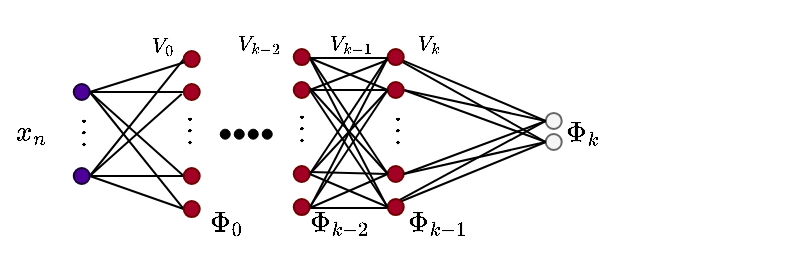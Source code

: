 <mxfile version="23.1.5" type="device">
  <diagram name="Page-1" id="BqVgP6nFemSeXXFCV1aC">
    <mxGraphModel dx="455" dy="271" grid="1" gridSize="10" guides="1" tooltips="1" connect="1" arrows="1" fold="1" page="1" pageScale="1" pageWidth="850" pageHeight="1100" math="1" shadow="0">
      <root>
        <mxCell id="0" />
        <mxCell id="1" parent="0" />
        <mxCell id="Pl3mOefYZdVe88Zwx5sf-1" value="" style="endArrow=none;html=1;rounded=0;entryX=0;entryY=0.5;entryDx=0;entryDy=0;exitX=1;exitY=0.5;exitDx=0;exitDy=0;" parent="1" source="Pl3mOefYZdVe88Zwx5sf-23" target="Pl3mOefYZdVe88Zwx5sf-31" edge="1">
          <mxGeometry width="50" height="50" relative="1" as="geometry">
            <mxPoint x="432.87" y="370" as="sourcePoint" />
            <mxPoint x="488.87" y="372" as="targetPoint" />
          </mxGeometry>
        </mxCell>
        <mxCell id="Pl3mOefYZdVe88Zwx5sf-2" value="" style="endArrow=none;html=1;rounded=0;entryX=0;entryY=0.5;entryDx=0;entryDy=0;exitX=1;exitY=0.5;exitDx=0;exitDy=0;" parent="1" source="Pl3mOefYZdVe88Zwx5sf-24" target="Pl3mOefYZdVe88Zwx5sf-31" edge="1">
          <mxGeometry width="50" height="50" relative="1" as="geometry">
            <mxPoint x="441.87" y="387" as="sourcePoint" />
            <mxPoint x="488.87" y="429" as="targetPoint" />
          </mxGeometry>
        </mxCell>
        <mxCell id="Pl3mOefYZdVe88Zwx5sf-3" value="" style="endArrow=none;html=1;rounded=0;entryX=0;entryY=0.5;entryDx=0;entryDy=0;exitX=1;exitY=0.5;exitDx=0;exitDy=0;" parent="1" source="Pl3mOefYZdVe88Zwx5sf-24" target="Pl3mOefYZdVe88Zwx5sf-32" edge="1">
          <mxGeometry width="50" height="50" relative="1" as="geometry">
            <mxPoint x="441.87" y="429" as="sourcePoint" />
            <mxPoint x="488.87" y="429" as="targetPoint" />
          </mxGeometry>
        </mxCell>
        <mxCell id="Pl3mOefYZdVe88Zwx5sf-5" value="" style="endArrow=none;html=1;rounded=0;exitX=0;exitY=0.5;exitDx=0;exitDy=0;entryX=1;entryY=0.5;entryDx=0;entryDy=0;" parent="1" source="Pl3mOefYZdVe88Zwx5sf-30" target="Pl3mOefYZdVe88Zwx5sf-23" edge="1">
          <mxGeometry width="50" height="50" relative="1" as="geometry">
            <mxPoint x="476.142" y="386.504" as="sourcePoint" />
            <mxPoint x="431.87" y="386" as="targetPoint" />
          </mxGeometry>
        </mxCell>
        <mxCell id="Pl3mOefYZdVe88Zwx5sf-7" value="" style="endArrow=none;html=1;rounded=0;exitX=1;exitY=0.5;exitDx=0;exitDy=0;entryX=0;entryY=0.5;entryDx=0;entryDy=0;" parent="1" source="Pl3mOefYZdVe88Zwx5sf-23" target="Pl3mOefYZdVe88Zwx5sf-32" edge="1">
          <mxGeometry width="50" height="50" relative="1" as="geometry">
            <mxPoint x="441.87" y="371" as="sourcePoint" />
            <mxPoint x="488.87" y="446" as="targetPoint" />
          </mxGeometry>
        </mxCell>
        <mxCell id="Pl3mOefYZdVe88Zwx5sf-8" value="" style="endArrow=none;html=1;rounded=0;exitX=1;exitY=0.5;exitDx=0;exitDy=0;entryX=0;entryY=0.5;entryDx=0;entryDy=0;" parent="1" source="Pl3mOefYZdVe88Zwx5sf-24" target="Pl3mOefYZdVe88Zwx5sf-29" edge="1">
          <mxGeometry width="50" height="50" relative="1" as="geometry">
            <mxPoint x="441.87" y="446" as="sourcePoint" />
            <mxPoint x="488.87" y="429" as="targetPoint" />
          </mxGeometry>
        </mxCell>
        <mxCell id="Pl3mOefYZdVe88Zwx5sf-9" value="" style="endArrow=none;html=1;rounded=0;exitX=1;exitY=0.5;exitDx=0;exitDy=0;" parent="1" source="Pl3mOefYZdVe88Zwx5sf-24" edge="1">
          <mxGeometry width="50" height="50" relative="1" as="geometry">
            <mxPoint x="441.87" y="429" as="sourcePoint" />
            <mxPoint x="477.87" y="378" as="targetPoint" />
          </mxGeometry>
        </mxCell>
        <mxCell id="Pl3mOefYZdVe88Zwx5sf-10" value="" style="endArrow=none;html=1;rounded=0;exitX=1;exitY=0.5;exitDx=0;exitDy=0;entryX=0;entryY=0.5;entryDx=0;entryDy=0;" parent="1" edge="1">
          <mxGeometry width="50" height="50" relative="1" as="geometry">
            <mxPoint x="541.87" y="360" as="sourcePoint" />
            <mxPoint x="580.87" y="360" as="targetPoint" />
          </mxGeometry>
        </mxCell>
        <mxCell id="Pl3mOefYZdVe88Zwx5sf-11" value="" style="endArrow=none;html=1;rounded=0;exitX=1;exitY=0.5;exitDx=0;exitDy=0;entryX=0;entryY=0.5;entryDx=0;entryDy=0;" parent="1" target="Pl3mOefYZdVe88Zwx5sf-60" edge="1">
          <mxGeometry width="50" height="50" relative="1" as="geometry">
            <mxPoint x="541.87" y="360" as="sourcePoint" />
            <mxPoint x="580.87" y="370" as="targetPoint" />
          </mxGeometry>
        </mxCell>
        <mxCell id="Pl3mOefYZdVe88Zwx5sf-12" value="" style="endArrow=none;html=1;rounded=0;exitX=1;exitY=0.5;exitDx=0;exitDy=0;entryX=0;entryY=0.5;entryDx=0;entryDy=0;" parent="1" edge="1">
          <mxGeometry width="50" height="50" relative="1" as="geometry">
            <mxPoint x="541.87" y="360" as="sourcePoint" />
            <mxPoint x="580.87" y="435" as="targetPoint" />
          </mxGeometry>
        </mxCell>
        <mxCell id="Pl3mOefYZdVe88Zwx5sf-13" value="" style="endArrow=none;html=1;rounded=0;exitX=1;exitY=0.5;exitDx=0;exitDy=0;entryX=0;entryY=0.5;entryDx=0;entryDy=0;" parent="1" edge="1">
          <mxGeometry width="50" height="50" relative="1" as="geometry">
            <mxPoint x="541.87" y="435" as="sourcePoint" />
            <mxPoint x="580.87" y="435" as="targetPoint" />
          </mxGeometry>
        </mxCell>
        <mxCell id="Pl3mOefYZdVe88Zwx5sf-14" value="" style="endArrow=none;html=1;rounded=0;entryX=0.053;entryY=0.694;entryDx=0;entryDy=0;entryPerimeter=0;exitX=1;exitY=0.5;exitDx=0;exitDy=0;" parent="1" source="Pl3mOefYZdVe88Zwx5sf-40" edge="1">
          <mxGeometry width="50" height="50" relative="1" as="geometry">
            <mxPoint x="562.87" y="377" as="sourcePoint" />
            <mxPoint x="580.87" y="361" as="targetPoint" />
          </mxGeometry>
        </mxCell>
        <mxCell id="Pl3mOefYZdVe88Zwx5sf-15" value="" style="endArrow=none;html=1;rounded=0;exitX=1;exitY=0.5;exitDx=0;exitDy=0;entryX=0;entryY=0.5;entryDx=0;entryDy=0;" parent="1" target="Pl3mOefYZdVe88Zwx5sf-61" edge="1">
          <mxGeometry width="50" height="50" relative="1" as="geometry">
            <mxPoint x="541.87" y="435" as="sourcePoint" />
            <mxPoint x="580.87" y="424" as="targetPoint" />
          </mxGeometry>
        </mxCell>
        <mxCell id="Pl3mOefYZdVe88Zwx5sf-16" value="" style="endArrow=none;html=1;rounded=0;exitX=1;exitY=0.5;exitDx=0;exitDy=0;entryX=0;entryY=0.5;entryDx=0;entryDy=0;" parent="1" edge="1">
          <mxGeometry width="50" height="50" relative="1" as="geometry">
            <mxPoint x="580.87" y="360" as="sourcePoint" />
            <mxPoint x="541.87" y="435" as="targetPoint" />
          </mxGeometry>
        </mxCell>
        <mxCell id="Pl3mOefYZdVe88Zwx5sf-23" value="" style="ellipse;whiteSpace=wrap;html=1;aspect=fixed;fillColor=#4C0099;fontColor=#ffffff;strokeColor=#190033;" parent="1" vertex="1">
          <mxGeometry x="423.87" y="373" width="8" height="8" as="geometry" />
        </mxCell>
        <mxCell id="Pl3mOefYZdVe88Zwx5sf-24" value="" style="ellipse;whiteSpace=wrap;html=1;aspect=fixed;fillColor=#4C0099;fontColor=#ffffff;strokeColor=#190033;" parent="1" vertex="1">
          <mxGeometry x="423.87" y="415" width="8" height="8" as="geometry" />
        </mxCell>
        <mxCell id="Pl3mOefYZdVe88Zwx5sf-29" value="" style="ellipse;whiteSpace=wrap;html=1;aspect=fixed;fillColor=#a20025;fontColor=#ffffff;strokeColor=#6F0000;" parent="1" vertex="1">
          <mxGeometry x="478.87" y="356.54" width="8" height="8" as="geometry" />
        </mxCell>
        <mxCell id="Pl3mOefYZdVe88Zwx5sf-30" value="" style="ellipse;whiteSpace=wrap;html=1;aspect=fixed;fillColor=#a20025;fontColor=#ffffff;strokeColor=#6F0000;" parent="1" vertex="1">
          <mxGeometry x="478.87" y="373" width="8" height="8" as="geometry" />
        </mxCell>
        <mxCell id="Pl3mOefYZdVe88Zwx5sf-31" value="" style="ellipse;whiteSpace=wrap;html=1;aspect=fixed;fillColor=#a20025;fontColor=#ffffff;strokeColor=#6F0000;" parent="1" vertex="1">
          <mxGeometry x="478.87" y="415" width="8" height="8" as="geometry" />
        </mxCell>
        <mxCell id="Pl3mOefYZdVe88Zwx5sf-32" value="" style="ellipse;whiteSpace=wrap;html=1;aspect=fixed;fillColor=#a20025;fontColor=#ffffff;strokeColor=#6F0000;" parent="1" vertex="1">
          <mxGeometry x="478.87" y="431.52" width="8" height="8" as="geometry" />
        </mxCell>
        <mxCell id="Pl3mOefYZdVe88Zwx5sf-37" value="" style="endArrow=none;html=1;rounded=0;exitX=1;exitY=0.5;exitDx=0;exitDy=0;entryX=0.053;entryY=0.694;entryDx=0;entryDy=0;entryPerimeter=0;" parent="1" source="Pl3mOefYZdVe88Zwx5sf-23" target="Pl3mOefYZdVe88Zwx5sf-29" edge="1">
          <mxGeometry width="50" height="50" relative="1" as="geometry">
            <mxPoint x="496.87" y="446" as="sourcePoint" />
            <mxPoint x="535.87" y="446" as="targetPoint" />
          </mxGeometry>
        </mxCell>
        <mxCell id="Pl3mOefYZdVe88Zwx5sf-39" value="" style="ellipse;whiteSpace=wrap;html=1;aspect=fixed;fillColor=#a20025;fontColor=#ffffff;strokeColor=#6F0000;" parent="1" vertex="1">
          <mxGeometry x="533.87" y="355.54" width="8" height="8" as="geometry" />
        </mxCell>
        <mxCell id="Pl3mOefYZdVe88Zwx5sf-40" value="" style="ellipse;whiteSpace=wrap;html=1;aspect=fixed;fillColor=#a20025;fontColor=#ffffff;strokeColor=#6F0000;" parent="1" vertex="1">
          <mxGeometry x="533.87" y="372" width="8" height="8" as="geometry" />
        </mxCell>
        <mxCell id="Pl3mOefYZdVe88Zwx5sf-41" value="" style="ellipse;whiteSpace=wrap;html=1;aspect=fixed;fillColor=#a20025;fontColor=#ffffff;strokeColor=#6F0000;" parent="1" vertex="1">
          <mxGeometry x="533.87" y="414" width="8" height="8" as="geometry" />
        </mxCell>
        <mxCell id="Pl3mOefYZdVe88Zwx5sf-42" value="" style="ellipse;whiteSpace=wrap;html=1;aspect=fixed;fillColor=#a20025;fontColor=#ffffff;strokeColor=#6F0000;" parent="1" vertex="1">
          <mxGeometry x="533.87" y="430.52" width="8" height="8" as="geometry" />
        </mxCell>
        <mxCell id="Pl3mOefYZdVe88Zwx5sf-44" value="$$\vdots$$" style="text;html=1;align=center;verticalAlign=middle;resizable=0;points=[];autosize=1;strokeColor=none;fillColor=none;" parent="1" vertex="1">
          <mxGeometry x="544.87" y="380" width="80" height="30" as="geometry" />
        </mxCell>
        <mxCell id="Pl3mOefYZdVe88Zwx5sf-45" value="$$\vdots$$" style="text;html=1;align=center;verticalAlign=middle;resizable=0;points=[];autosize=1;strokeColor=none;fillColor=none;" parent="1" vertex="1">
          <mxGeometry x="496.87" y="379" width="80" height="30" as="geometry" />
        </mxCell>
        <mxCell id="Pl3mOefYZdVe88Zwx5sf-46" value="$$\vdots$$" style="text;html=1;align=center;verticalAlign=middle;resizable=0;points=[];autosize=1;strokeColor=none;fillColor=none;" parent="1" vertex="1">
          <mxGeometry x="387.87" y="381" width="80" height="30" as="geometry" />
        </mxCell>
        <mxCell id="Pl3mOefYZdVe88Zwx5sf-47" value="" style="ellipse;whiteSpace=wrap;html=1;aspect=fixed;strokeWidth=0.5;fillColor=#000000;strokeColor=#000000;gradientColor=none;" parent="1" vertex="1">
          <mxGeometry x="496.87" y="395.35" width="5" height="5" as="geometry" />
        </mxCell>
        <mxCell id="Pl3mOefYZdVe88Zwx5sf-48" value="" style="ellipse;whiteSpace=wrap;html=1;aspect=fixed;strokeWidth=0.5;fillColor=#000000;strokeColor=#000000;gradientColor=none;" parent="1" vertex="1">
          <mxGeometry x="503.87" y="395.35" width="5" height="5" as="geometry" />
        </mxCell>
        <mxCell id="Pl3mOefYZdVe88Zwx5sf-49" value="" style="ellipse;whiteSpace=wrap;html=1;aspect=fixed;strokeWidth=0.5;fillColor=#000000;strokeColor=#000000;gradientColor=none;" parent="1" vertex="1">
          <mxGeometry x="510.87" y="395.35" width="5" height="5" as="geometry" />
        </mxCell>
        <mxCell id="Pl3mOefYZdVe88Zwx5sf-50" value="" style="ellipse;whiteSpace=wrap;html=1;aspect=fixed;strokeWidth=0.5;fillColor=#000000;strokeColor=#000000;gradientColor=none;" parent="1" vertex="1">
          <mxGeometry x="517.87" y="395.35" width="5" height="5" as="geometry" />
        </mxCell>
        <mxCell id="Pl3mOefYZdVe88Zwx5sf-51" value="" style="ellipse;whiteSpace=wrap;html=1;aspect=fixed;fillColor=#f5f5f5;strokeColor=#666666;fontColor=#333333;" parent="1" vertex="1">
          <mxGeometry x="659.87" y="387.48" width="8" height="8" as="geometry" />
        </mxCell>
        <mxCell id="Pl3mOefYZdVe88Zwx5sf-52" value="" style="ellipse;whiteSpace=wrap;html=1;aspect=fixed;fillColor=#f5f5f5;strokeColor=#666666;fontColor=#333333;" parent="1" vertex="1">
          <mxGeometry x="659.87" y="398.0" width="8" height="8" as="geometry" />
        </mxCell>
        <mxCell id="Pl3mOefYZdVe88Zwx5sf-53" value="" style="endArrow=none;html=1;rounded=0;exitX=1;exitY=0.5;exitDx=0;exitDy=0;entryX=0;entryY=0.5;entryDx=0;entryDy=0;" parent="1" target="Pl3mOefYZdVe88Zwx5sf-51" edge="1">
          <mxGeometry width="50" height="50" relative="1" as="geometry">
            <mxPoint x="582.04" y="358.54" as="sourcePoint" />
            <mxPoint x="667.04" y="361" as="targetPoint" />
          </mxGeometry>
        </mxCell>
        <mxCell id="Pl3mOefYZdVe88Zwx5sf-54" value="" style="endArrow=none;html=1;rounded=0;exitX=1;exitY=0.5;exitDx=0;exitDy=0;entryX=0;entryY=0.5;entryDx=0;entryDy=0;" parent="1" target="Pl3mOefYZdVe88Zwx5sf-52" edge="1">
          <mxGeometry width="50" height="50" relative="1" as="geometry">
            <mxPoint x="582.04" y="358.54" as="sourcePoint" />
            <mxPoint x="629.04" y="398" as="targetPoint" />
          </mxGeometry>
        </mxCell>
        <mxCell id="Pl3mOefYZdVe88Zwx5sf-55" value="" style="endArrow=none;html=1;rounded=0;exitX=1;exitY=0.5;exitDx=0;exitDy=0;entryX=0;entryY=0.5;entryDx=0;entryDy=0;" parent="1" target="Pl3mOefYZdVe88Zwx5sf-51" edge="1">
          <mxGeometry width="50" height="50" relative="1" as="geometry">
            <mxPoint x="582.04" y="433.52" as="sourcePoint" />
            <mxPoint x="619.04" y="435" as="targetPoint" />
          </mxGeometry>
        </mxCell>
        <mxCell id="Pl3mOefYZdVe88Zwx5sf-56" value="" style="endArrow=none;html=1;rounded=0;exitX=0.979;exitY=0.311;exitDx=0;exitDy=0;entryX=0;entryY=0.5;entryDx=0;entryDy=0;exitPerimeter=0;" parent="1" target="Pl3mOefYZdVe88Zwx5sf-52" edge="1">
          <mxGeometry width="50" height="50" relative="1" as="geometry">
            <mxPoint x="581.872" y="434.008" as="sourcePoint" />
            <mxPoint x="629.04" y="400" as="targetPoint" />
          </mxGeometry>
        </mxCell>
        <mxCell id="Pl3mOefYZdVe88Zwx5sf-57" value="" style="endArrow=none;html=1;rounded=0;exitX=1;exitY=0.5;exitDx=0;exitDy=0;entryX=0;entryY=0.5;entryDx=0;entryDy=0;" parent="1" source="Pl3mOefYZdVe88Zwx5sf-60" target="Pl3mOefYZdVe88Zwx5sf-52" edge="1">
          <mxGeometry width="50" height="50" relative="1" as="geometry">
            <mxPoint x="582.04" y="369" as="sourcePoint" />
            <mxPoint x="629.04" y="409" as="targetPoint" />
          </mxGeometry>
        </mxCell>
        <mxCell id="Pl3mOefYZdVe88Zwx5sf-58" value="" style="endArrow=none;html=1;rounded=0;entryX=0;entryY=0.5;entryDx=0;entryDy=0;exitX=1;exitY=0.5;exitDx=0;exitDy=0;" parent="1" source="Pl3mOefYZdVe88Zwx5sf-60" target="Pl3mOefYZdVe88Zwx5sf-51" edge="1">
          <mxGeometry width="50" height="50" relative="1" as="geometry">
            <mxPoint x="582.04" y="369" as="sourcePoint" />
            <mxPoint x="624.04" y="407" as="targetPoint" />
          </mxGeometry>
        </mxCell>
        <mxCell id="Pl3mOefYZdVe88Zwx5sf-59" value="" style="ellipse;whiteSpace=wrap;html=1;aspect=fixed;fillColor=#a20025;fontColor=#ffffff;strokeColor=#6F0000;" parent="1" vertex="1">
          <mxGeometry x="580.87" y="355.54" width="8" height="8" as="geometry" />
        </mxCell>
        <mxCell id="Pl3mOefYZdVe88Zwx5sf-60" value="" style="ellipse;whiteSpace=wrap;html=1;aspect=fixed;fillColor=#a20025;fontColor=#ffffff;strokeColor=#6F0000;" parent="1" vertex="1">
          <mxGeometry x="580.87" y="372" width="8" height="8" as="geometry" />
        </mxCell>
        <mxCell id="Pl3mOefYZdVe88Zwx5sf-61" value="" style="ellipse;whiteSpace=wrap;html=1;aspect=fixed;fillColor=#a20025;fontColor=#ffffff;strokeColor=#6F0000;" parent="1" vertex="1">
          <mxGeometry x="580.87" y="414" width="8" height="8" as="geometry" />
        </mxCell>
        <mxCell id="Pl3mOefYZdVe88Zwx5sf-62" value="" style="ellipse;whiteSpace=wrap;html=1;aspect=fixed;fillColor=#a20025;fontColor=#ffffff;strokeColor=#6F0000;" parent="1" vertex="1">
          <mxGeometry x="580.87" y="430.52" width="8" height="8" as="geometry" />
        </mxCell>
        <mxCell id="Pl3mOefYZdVe88Zwx5sf-63" value="&lt;span style=&quot;color: rgb(0, 0, 0); font-family: Helvetica; font-size: 12px; font-style: normal; font-variant-ligatures: normal; font-variant-caps: normal; font-weight: 400; letter-spacing: normal; orphans: 2; text-align: center; text-indent: 0px; text-transform: none; widows: 2; word-spacing: 0px; -webkit-text-stroke-width: 0px; background-color: rgb(251, 251, 251); text-decoration-thickness: initial; text-decoration-style: initial; text-decoration-color: initial; float: none; display: inline !important;&quot;&gt;$$\Phi_{0}$$&lt;/span&gt;" style="text;whiteSpace=wrap;html=1;fontSize=12;" parent="1" vertex="1">
          <mxGeometry x="489.87" y="417.0" width="120" height="40" as="geometry" />
        </mxCell>
        <mxCell id="Pl3mOefYZdVe88Zwx5sf-64" value="&lt;span style=&quot;color: rgb(0, 0, 0); font-family: Helvetica; font-size: 12px; font-style: normal; font-variant-ligatures: normal; font-variant-caps: normal; font-weight: 400; letter-spacing: normal; orphans: 2; text-align: center; text-indent: 0px; text-transform: none; widows: 2; word-spacing: 0px; -webkit-text-stroke-width: 0px; background-color: rgb(251, 251, 251); text-decoration-thickness: initial; text-decoration-style: initial; text-decoration-color: initial; float: none; display: inline !important;&quot;&gt;$$\Phi_{k-1}$$&lt;/span&gt;" style="text;whiteSpace=wrap;html=1;fontSize=12;" parent="1" vertex="1">
          <mxGeometry x="588.87" y="416.52" width="120" height="40" as="geometry" />
        </mxCell>
        <mxCell id="Pl3mOefYZdVe88Zwx5sf-65" value="&lt;span style=&quot;color: rgb(0, 0, 0); font-family: Helvetica; font-size: 12px; font-style: normal; font-variant-ligatures: normal; font-variant-caps: normal; font-weight: 400; letter-spacing: normal; orphans: 2; text-align: center; text-indent: 0px; text-transform: none; widows: 2; word-spacing: 0px; -webkit-text-stroke-width: 0px; background-color: rgb(251, 251, 251); text-decoration-thickness: initial; text-decoration-style: initial; text-decoration-color: initial; float: none; display: inline !important;&quot;&gt;$$x_n$$&lt;/span&gt;" style="text;whiteSpace=wrap;html=1;fontSize=12;" parent="1" vertex="1">
          <mxGeometry x="393" y="371.15" width="32.13" height="37.85" as="geometry" />
        </mxCell>
        <mxCell id="Pl3mOefYZdVe88Zwx5sf-66" value="&lt;span style=&quot;color: rgb(0, 0, 0); font-family: Helvetica; font-size: 9px; font-style: normal; font-variant-ligatures: normal; font-variant-caps: normal; font-weight: 400; letter-spacing: normal; orphans: 2; text-align: center; text-indent: 0px; text-transform: none; widows: 2; word-spacing: 0px; -webkit-text-stroke-width: 0px; background-color: rgb(251, 251, 251); text-decoration-thickness: initial; text-decoration-style: initial; text-decoration-color: initial; float: none; display: inline !important;&quot;&gt;$$V_0$$&lt;/span&gt;" style="text;whiteSpace=wrap;html=1;fontSize=9;" parent="1" vertex="1">
          <mxGeometry x="460.87" y="332.79" width="50" height="50" as="geometry" />
        </mxCell>
        <mxCell id="Pl3mOefYZdVe88Zwx5sf-67" value="&lt;span style=&quot;color: rgb(0, 0, 0); font-family: Helvetica; font-size: 9px; font-style: normal; font-variant-ligatures: normal; font-variant-caps: normal; font-weight: 400; letter-spacing: normal; orphans: 2; text-align: center; text-indent: 0px; text-transform: none; widows: 2; word-spacing: 0px; -webkit-text-stroke-width: 0px; background-color: rgb(251, 251, 251); text-decoration-thickness: initial; text-decoration-style: initial; text-decoration-color: initial; float: none; display: inline !important;&quot;&gt;$$V_{k-1}$$&lt;/span&gt;" style="text;whiteSpace=wrap;html=1;fontSize=9;" parent="1" vertex="1">
          <mxGeometry x="549.87" y="331.5" width="50" height="50" as="geometry" />
        </mxCell>
        <mxCell id="Pl3mOefYZdVe88Zwx5sf-68" value="&lt;span style=&quot;color: rgb(0, 0, 0); font-family: Helvetica; font-size: 12px; font-style: normal; font-variant-ligatures: normal; font-variant-caps: normal; font-weight: 400; letter-spacing: normal; orphans: 2; text-align: center; text-indent: 0px; text-transform: none; widows: 2; word-spacing: 0px; -webkit-text-stroke-width: 0px; background-color: rgb(251, 251, 251); text-decoration-thickness: initial; text-decoration-style: initial; text-decoration-color: initial; float: none; display: inline !important;&quot;&gt;$$\Phi_{k-2}$$&lt;/span&gt;" style="text;whiteSpace=wrap;html=1;fontSize=12;" parent="1" vertex="1">
          <mxGeometry x="539.87" y="417.0" width="120" height="40" as="geometry" />
        </mxCell>
        <mxCell id="Pl3mOefYZdVe88Zwx5sf-69" value="&lt;span style=&quot;color: rgb(0, 0, 0); font-family: Helvetica; font-size: 9px; font-style: normal; font-variant-ligatures: normal; font-variant-caps: normal; font-weight: 400; letter-spacing: normal; orphans: 2; text-align: center; text-indent: 0px; text-transform: none; widows: 2; word-spacing: 0px; -webkit-text-stroke-width: 0px; background-color: rgb(251, 251, 251); text-decoration-thickness: initial; text-decoration-style: initial; text-decoration-color: initial; float: none; display: inline !important;&quot;&gt;$$V_{k-2}$$&lt;/span&gt;" style="text;whiteSpace=wrap;html=1;fontSize=9;" parent="1" vertex="1">
          <mxGeometry x="503.87" y="332.29" width="50" height="50" as="geometry" />
        </mxCell>
        <mxCell id="Pl3mOefYZdVe88Zwx5sf-70" value="$$\vdots$$" style="text;html=1;align=center;verticalAlign=middle;resizable=0;points=[];autosize=1;strokeColor=none;fillColor=none;" parent="1" vertex="1">
          <mxGeometry x="440.87" y="379.5" width="80" height="30" as="geometry" />
        </mxCell>
        <mxCell id="Pl3mOefYZdVe88Zwx5sf-76" value="&lt;span style=&quot;color: rgb(0, 0, 0); font-family: Helvetica; font-size: 9px; font-style: normal; font-variant-ligatures: normal; font-variant-caps: normal; font-weight: 400; letter-spacing: normal; orphans: 2; text-align: center; text-indent: 0px; text-transform: none; widows: 2; word-spacing: 0px; -webkit-text-stroke-width: 0px; background-color: rgb(251, 251, 251); text-decoration-thickness: initial; text-decoration-style: initial; text-decoration-color: initial; float: none; display: inline !important;&quot;&gt;$$V_{k}$$&lt;/span&gt;" style="text;whiteSpace=wrap;html=1;fontSize=9;" parent="1" vertex="1">
          <mxGeometry x="593.87" y="331.81" width="50" height="50" as="geometry" />
        </mxCell>
        <mxCell id="Pl3mOefYZdVe88Zwx5sf-77" value="" style="endArrow=none;html=1;rounded=0;exitX=1;exitY=0.5;exitDx=0;exitDy=0;entryX=0;entryY=0.5;entryDx=0;entryDy=0;" parent="1" source="Pl3mOefYZdVe88Zwx5sf-61" target="Pl3mOefYZdVe88Zwx5sf-51" edge="1">
          <mxGeometry width="50" height="50" relative="1" as="geometry">
            <mxPoint x="598.87" y="386" as="sourcePoint" />
            <mxPoint x="656.87" y="380" as="targetPoint" />
          </mxGeometry>
        </mxCell>
        <mxCell id="Pl3mOefYZdVe88Zwx5sf-78" value="" style="endArrow=none;html=1;rounded=0;exitX=1;exitY=0.5;exitDx=0;exitDy=0;entryX=0;entryY=0.5;entryDx=0;entryDy=0;" parent="1" source="Pl3mOefYZdVe88Zwx5sf-61" target="Pl3mOefYZdVe88Zwx5sf-52" edge="1">
          <mxGeometry width="50" height="50" relative="1" as="geometry">
            <mxPoint x="598.87" y="428" as="sourcePoint" />
            <mxPoint x="669.87" y="401" as="targetPoint" />
          </mxGeometry>
        </mxCell>
        <mxCell id="Pl3mOefYZdVe88Zwx5sf-79" value="" style="endArrow=none;html=1;rounded=0;entryX=0;entryY=0.5;entryDx=0;entryDy=0;exitX=1;exitY=0.5;exitDx=0;exitDy=0;" parent="1" source="Pl3mOefYZdVe88Zwx5sf-41" target="Pl3mOefYZdVe88Zwx5sf-59" edge="1">
          <mxGeometry width="50" height="50" relative="1" as="geometry">
            <mxPoint x="551.87" y="386" as="sourcePoint" />
            <mxPoint x="590.87" y="371" as="targetPoint" />
          </mxGeometry>
        </mxCell>
        <mxCell id="Pl3mOefYZdVe88Zwx5sf-80" value="" style="endArrow=none;html=1;rounded=0;entryX=0;entryY=0.5;entryDx=0;entryDy=0;exitX=1;exitY=0.5;exitDx=0;exitDy=0;" parent="1" source="Pl3mOefYZdVe88Zwx5sf-40" target="Pl3mOefYZdVe88Zwx5sf-60" edge="1">
          <mxGeometry width="50" height="50" relative="1" as="geometry">
            <mxPoint x="551.87" y="428" as="sourcePoint" />
            <mxPoint x="590.87" y="370" as="targetPoint" />
          </mxGeometry>
        </mxCell>
        <mxCell id="Pl3mOefYZdVe88Zwx5sf-81" value="" style="endArrow=none;html=1;rounded=0;entryX=0;entryY=0.5;entryDx=0;entryDy=0;exitX=1;exitY=0.5;exitDx=0;exitDy=0;" parent="1" source="Pl3mOefYZdVe88Zwx5sf-39" target="Pl3mOefYZdVe88Zwx5sf-61" edge="1">
          <mxGeometry width="50" height="50" relative="1" as="geometry">
            <mxPoint x="551.87" y="386" as="sourcePoint" />
            <mxPoint x="590.87" y="386" as="targetPoint" />
          </mxGeometry>
        </mxCell>
        <mxCell id="Pl3mOefYZdVe88Zwx5sf-82" value="" style="endArrow=none;html=1;rounded=0;entryX=0;entryY=0.5;entryDx=0;entryDy=0;exitX=1;exitY=0.5;exitDx=0;exitDy=0;" parent="1" source="Pl3mOefYZdVe88Zwx5sf-41" target="Pl3mOefYZdVe88Zwx5sf-62" edge="1">
          <mxGeometry width="50" height="50" relative="1" as="geometry">
            <mxPoint x="551.87" y="370" as="sourcePoint" />
            <mxPoint x="590.87" y="428" as="targetPoint" />
          </mxGeometry>
        </mxCell>
        <mxCell id="Pl3mOefYZdVe88Zwx5sf-83" value="" style="endArrow=none;html=1;rounded=0;entryX=0;entryY=0.5;entryDx=0;entryDy=0;" parent="1" target="Pl3mOefYZdVe88Zwx5sf-61" edge="1">
          <mxGeometry width="50" height="50" relative="1" as="geometry">
            <mxPoint x="541.87" y="417" as="sourcePoint" />
            <mxPoint x="590.87" y="445" as="targetPoint" />
          </mxGeometry>
        </mxCell>
        <mxCell id="Pl3mOefYZdVe88Zwx5sf-84" value="" style="endArrow=none;html=1;rounded=0;entryX=0;entryY=0.5;entryDx=0;entryDy=0;exitX=1;exitY=0.5;exitDx=0;exitDy=0;" parent="1" source="Pl3mOefYZdVe88Zwx5sf-40" target="Pl3mOefYZdVe88Zwx5sf-62" edge="1">
          <mxGeometry width="50" height="50" relative="1" as="geometry">
            <mxPoint x="586.87" y="397" as="sourcePoint" />
            <mxPoint x="600.87" y="455" as="targetPoint" />
          </mxGeometry>
        </mxCell>
        <mxCell id="Pl3mOefYZdVe88Zwx5sf-85" value="" style="endArrow=none;html=1;rounded=0;entryX=0;entryY=0.5;entryDx=0;entryDy=0;" parent="1" target="Pl3mOefYZdVe88Zwx5sf-61" edge="1">
          <mxGeometry width="50" height="50" relative="1" as="geometry">
            <mxPoint x="541.87" y="375" as="sourcePoint" />
            <mxPoint x="590.87" y="445" as="targetPoint" />
          </mxGeometry>
        </mxCell>
        <mxCell id="Pl3mOefYZdVe88Zwx5sf-86" value="" style="endArrow=none;html=1;rounded=0;entryX=0;entryY=0.5;entryDx=0;entryDy=0;exitX=1;exitY=0.5;exitDx=0;exitDy=0;" parent="1" source="Pl3mOefYZdVe88Zwx5sf-41" target="Pl3mOefYZdVe88Zwx5sf-60" edge="1">
          <mxGeometry width="50" height="50" relative="1" as="geometry">
            <mxPoint x="551.87" y="385" as="sourcePoint" />
            <mxPoint x="590.87" y="428" as="targetPoint" />
          </mxGeometry>
        </mxCell>
        <mxCell id="Pl3mOefYZdVe88Zwx5sf-87" value="" style="endArrow=none;html=1;rounded=0;entryX=0;entryY=0.5;entryDx=0;entryDy=0;exitX=1;exitY=0.5;exitDx=0;exitDy=0;" parent="1" source="Pl3mOefYZdVe88Zwx5sf-42" target="Pl3mOefYZdVe88Zwx5sf-60" edge="1">
          <mxGeometry width="50" height="50" relative="1" as="geometry">
            <mxPoint x="551.87" y="428" as="sourcePoint" />
            <mxPoint x="590.87" y="386" as="targetPoint" />
          </mxGeometry>
        </mxCell>
        <mxCell id="E8Tx-quIl11nOOoj_4J2-2" value="&lt;span style=&quot;color: rgb(0, 0, 0); font-family: Helvetica; font-size: 12px; font-style: normal; font-variant-ligatures: normal; font-variant-caps: normal; font-weight: 400; letter-spacing: normal; orphans: 2; text-align: center; text-indent: 0px; text-transform: none; widows: 2; word-spacing: 0px; -webkit-text-stroke-width: 0px; background-color: rgb(251, 251, 251); text-decoration-thickness: initial; text-decoration-style: initial; text-decoration-color: initial; float: none; display: inline !important;&quot;&gt;$$\Phi_{k}$$&lt;/span&gt;" style="text;whiteSpace=wrap;html=1;fontSize=12;" vertex="1" parent="1">
          <mxGeometry x="667.87" y="372.0" width="120" height="40" as="geometry" />
        </mxCell>
      </root>
    </mxGraphModel>
  </diagram>
</mxfile>
